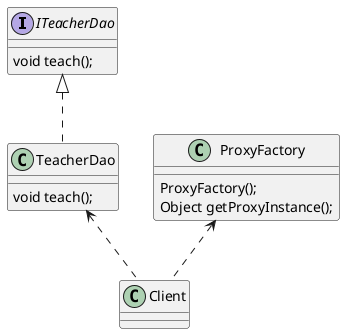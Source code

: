 @startuml

interface ITeacherDao
class TeacherDao
class ProxyFactory
class Client

ITeacherDao <|..TeacherDao
TeacherDao <.. Client
ProxyFactory <.. Client
class TeacherDao{
  void teach();
 }
 interface ITeacherDao{
    void teach();
 }
class ProxyFactory{
  ProxyFactory();
  Object getProxyInstance();
}

@enduml